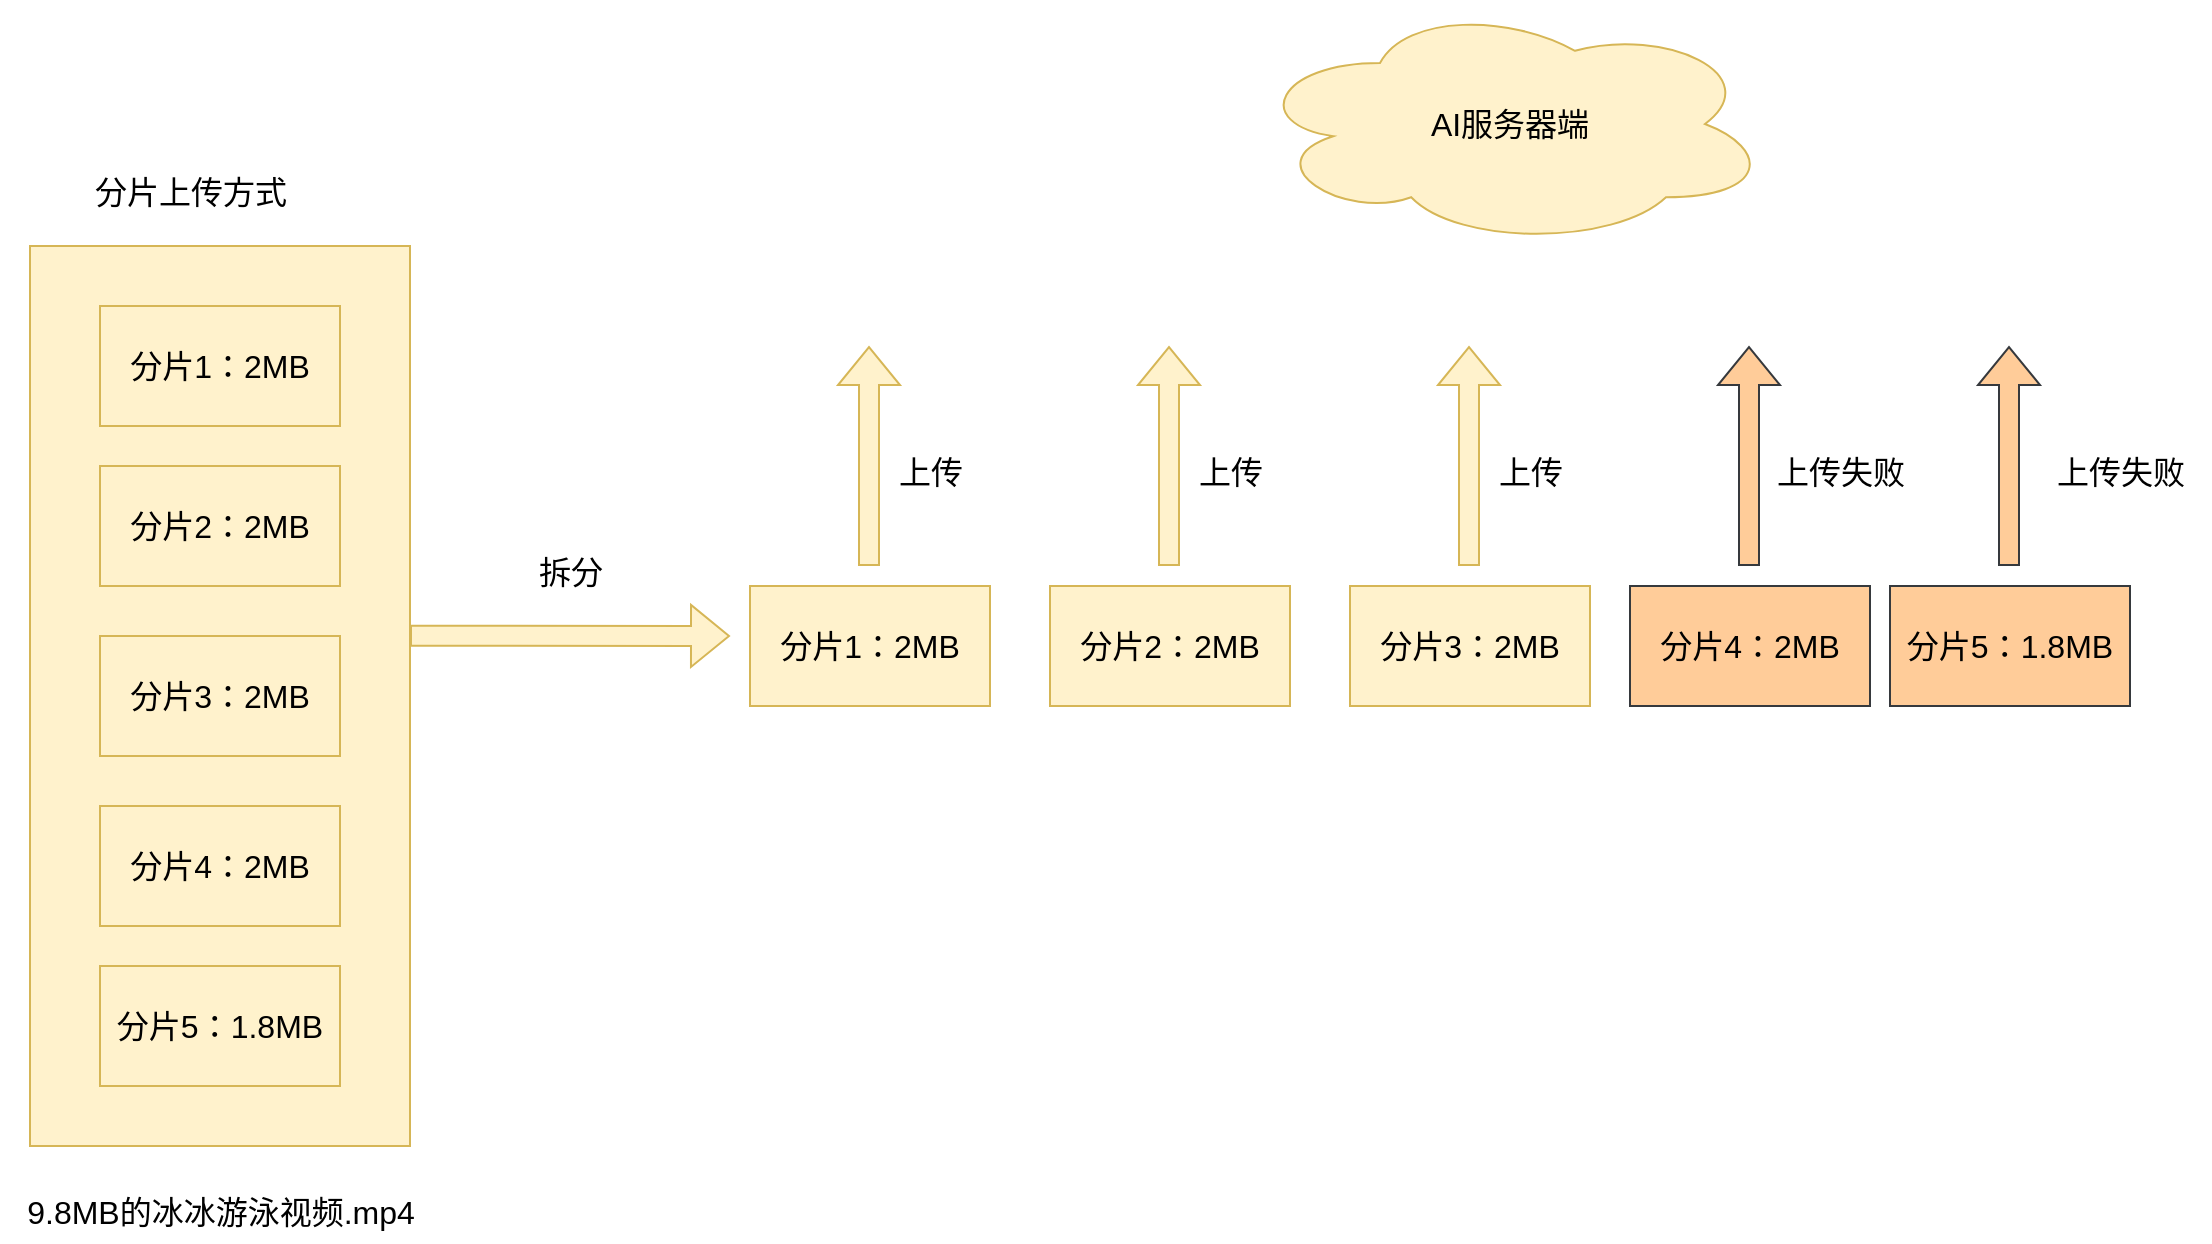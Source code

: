 <mxfile version="27.1.1">
  <diagram name="第 1 页" id="rTi6Jvwf99bpOazWq1sL">
    <mxGraphModel dx="1213" dy="730" grid="1" gridSize="10" guides="1" tooltips="1" connect="1" arrows="1" fold="1" page="1" pageScale="1" pageWidth="827" pageHeight="1169" math="0" shadow="0">
      <root>
        <mxCell id="0" />
        <mxCell id="1" parent="0" />
        <mxCell id="W5FJGtrkY94dtYmnwaKN-1" value="" style="whiteSpace=wrap;html=1;fillColor=#fff2cc;strokeColor=#d6b656;fontSize=16;" vertex="1" parent="1">
          <mxGeometry x="130" y="240" width="190" height="450" as="geometry" />
        </mxCell>
        <mxCell id="W5FJGtrkY94dtYmnwaKN-2" value="&lt;font style=&quot;vertical-align: inherit;&quot; class=&quot;notranslate fyzs-translate-target fyzs-translate-target-wrapper&quot;&gt;&lt;font style=&quot;vertical-align: inherit;&quot; class=&quot;notranslate fyzs-translate-target fyzs-translate-target-box&quot;&gt;&lt;font style=&quot;vertical-align: inherit;&quot; title=&quot;Text&quot; class=&quot;notranslate fyzs-translate-target fyzs-translate-target-text&quot;&gt;分片上传方式&lt;/font&gt;&lt;/font&gt;&lt;/font&gt;" style="text;html=1;align=center;verticalAlign=middle;resizable=0;points=[];autosize=1;strokeColor=none;fillColor=none;fontSize=16;" vertex="1" parent="1">
          <mxGeometry x="150" y="198" width="120" height="30" as="geometry" />
        </mxCell>
        <mxCell id="W5FJGtrkY94dtYmnwaKN-3" value="&lt;font style=&quot;vertical-align: inherit;&quot; class=&quot;notranslate fyzs-translate-target fyzs-translate-target-wrapper&quot;&gt;&lt;font style=&quot;vertical-align: inherit;&quot; class=&quot;notranslate fyzs-translate-target fyzs-translate-target-box&quot;&gt;&lt;font style=&quot;vertical-align: inherit;&quot; title=&quot;Text&quot; class=&quot;notranslate fyzs-translate-target fyzs-translate-target-text&quot;&gt;9.8MB的冰冰游泳视频.mp4&lt;/font&gt;&lt;/font&gt;&lt;/font&gt;" style="text;html=1;align=center;verticalAlign=middle;resizable=0;points=[];autosize=1;strokeColor=none;fillColor=none;fontSize=16;" vertex="1" parent="1">
          <mxGeometry x="115" y="708" width="220" height="30" as="geometry" />
        </mxCell>
        <mxCell id="W5FJGtrkY94dtYmnwaKN-4" value="&lt;font style=&quot;vertical-align: inherit;&quot; class=&quot;notranslate fyzs-translate-target fyzs-translate-target-wrapper&quot;&gt;&lt;font style=&quot;vertical-align: inherit;&quot; class=&quot;notranslate fyzs-translate-target fyzs-translate-target-box&quot;&gt;&lt;font style=&quot;vertical-align: inherit;&quot; title=&quot;f&quot; class=&quot;notranslate fyzs-translate-target fyzs-translate-target-text&quot;&gt;分片1：2MB&lt;/font&gt;&lt;/font&gt;&lt;/font&gt;" style="rounded=0;whiteSpace=wrap;html=1;fillColor=#fff2cc;strokeColor=#d6b656;fontSize=16;" vertex="1" parent="1">
          <mxGeometry x="165" y="270" width="120" height="60" as="geometry" />
        </mxCell>
        <mxCell id="W5FJGtrkY94dtYmnwaKN-5" value="&lt;font style=&quot;vertical-align: inherit;&quot; class=&quot;notranslate fyzs-translate-target fyzs-translate-target-wrapper&quot;&gt;&lt;font style=&quot;vertical-align: inherit;&quot; class=&quot;notranslate fyzs-translate-target fyzs-translate-target-box&quot;&gt;&lt;font style=&quot;vertical-align: inherit;&quot; title=&quot;分片1：2MB&quot; class=&quot;notranslate fyzs-translate-target fyzs-translate-target-text&quot;&gt;分片2：2MB&lt;/font&gt;&lt;/font&gt;&lt;/font&gt;" style="rounded=0;whiteSpace=wrap;html=1;fillColor=#fff2cc;strokeColor=#d6b656;fontSize=16;" vertex="1" parent="1">
          <mxGeometry x="165" y="350" width="120" height="60" as="geometry" />
        </mxCell>
        <mxCell id="W5FJGtrkY94dtYmnwaKN-6" value="&lt;font style=&quot;vertical-align: inherit;&quot; class=&quot;notranslate fyzs-translate-target fyzs-translate-target-wrapper&quot;&gt;&lt;font style=&quot;vertical-align: inherit;&quot; class=&quot;notranslate fyzs-translate-target fyzs-translate-target-box&quot;&gt;&lt;font style=&quot;vertical-align: inherit;&quot; title=&quot;分片1：2MB&quot; class=&quot;notranslate fyzs-translate-target fyzs-translate-target-text&quot;&gt;分片3：2MB&lt;/font&gt;&lt;/font&gt;&lt;/font&gt;" style="rounded=0;whiteSpace=wrap;html=1;fillColor=#fff2cc;strokeColor=#d6b656;fontSize=16;" vertex="1" parent="1">
          <mxGeometry x="165" y="435" width="120" height="60" as="geometry" />
        </mxCell>
        <mxCell id="W5FJGtrkY94dtYmnwaKN-7" value="&lt;div&gt;&lt;font style=&quot;vertical-align: inherit;&quot; class=&quot;notranslate fyzs-translate-target fyzs-translate-target-wrapper&quot;&gt;&lt;font style=&quot;vertical-align: inherit;&quot; class=&quot;notranslate fyzs-translate-target fyzs-translate-target-box&quot;&gt;&lt;font style=&quot;vertical-align: inherit;&quot; title=&quot;f&quot; class=&quot;notranslate fyzs-translate-target fyzs-translate-target-text&quot;&gt;分片4：2MB&lt;/font&gt;&lt;/font&gt;&lt;/font&gt;&lt;/div&gt;" style="rounded=0;whiteSpace=wrap;html=1;fillColor=#fff2cc;strokeColor=#d6b656;fontSize=16;" vertex="1" parent="1">
          <mxGeometry x="165" y="520" width="120" height="60" as="geometry" />
        </mxCell>
        <mxCell id="W5FJGtrkY94dtYmnwaKN-8" value="&lt;font style=&quot;vertical-align: inherit;&quot; class=&quot;notranslate fyzs-translate-target fyzs-translate-target-wrapper&quot;&gt;&lt;font style=&quot;vertical-align: inherit;&quot; class=&quot;notranslate fyzs-translate-target fyzs-translate-target-box&quot;&gt;&lt;font style=&quot;vertical-align: inherit;&quot; title=&quot;分片1：2MB&quot; class=&quot;notranslate fyzs-translate-target fyzs-translate-target-text&quot;&gt;分片5：1.8MB&lt;/font&gt;&lt;/font&gt;&lt;/font&gt;" style="rounded=0;whiteSpace=wrap;html=1;fillColor=#fff2cc;strokeColor=#d6b656;fontSize=16;" vertex="1" parent="1">
          <mxGeometry x="165" y="600" width="120" height="60" as="geometry" />
        </mxCell>
        <mxCell id="W5FJGtrkY94dtYmnwaKN-9" value="" style="shape=flexArrow;endArrow=classic;html=1;rounded=0;exitX=1;exitY=0.433;exitDx=0;exitDy=0;exitPerimeter=0;fillColor=#fff2cc;strokeColor=#d6b656;fontSize=16;" edge="1" parent="1" source="W5FJGtrkY94dtYmnwaKN-1">
          <mxGeometry width="50" height="50" relative="1" as="geometry">
            <mxPoint x="350" y="445" as="sourcePoint" />
            <mxPoint x="480" y="435" as="targetPoint" />
          </mxGeometry>
        </mxCell>
        <mxCell id="W5FJGtrkY94dtYmnwaKN-10" value="&lt;font style=&quot;vertical-align: inherit;&quot; class=&quot;notranslate fyzs-translate-target fyzs-translate-target-wrapper&quot;&gt;&lt;font style=&quot;vertical-align: inherit;&quot; class=&quot;notranslate fyzs-translate-target fyzs-translate-target-box&quot;&gt;&lt;font style=&quot;vertical-align: inherit;&quot; title=&quot;f&quot; class=&quot;notranslate fyzs-translate-target fyzs-translate-target-text&quot;&gt;分片1：2MB&lt;/font&gt;&lt;/font&gt;&lt;/font&gt;" style="rounded=0;whiteSpace=wrap;html=1;fillColor=#fff2cc;strokeColor=#d6b656;fontSize=16;" vertex="1" parent="1">
          <mxGeometry x="490" y="410" width="120" height="60" as="geometry" />
        </mxCell>
        <mxCell id="W5FJGtrkY94dtYmnwaKN-11" value="" style="shape=flexArrow;endArrow=classic;html=1;rounded=0;fillColor=#fff2cc;strokeColor=#d6b656;fontSize=16;" edge="1" parent="1">
          <mxGeometry width="50" height="50" relative="1" as="geometry">
            <mxPoint x="549.5" y="400" as="sourcePoint" />
            <mxPoint x="549.5" y="290" as="targetPoint" />
          </mxGeometry>
        </mxCell>
        <mxCell id="W5FJGtrkY94dtYmnwaKN-12" value="&lt;font style=&quot;vertical-align: inherit;&quot; class=&quot;notranslate fyzs-translate-target fyzs-translate-target-wrapper&quot;&gt;&lt;font style=&quot;vertical-align: inherit;&quot; class=&quot;notranslate fyzs-translate-target fyzs-translate-target-box&quot;&gt;&lt;font style=&quot;vertical-align: inherit;&quot; title=&quot;Text&quot; class=&quot;notranslate fyzs-translate-target fyzs-translate-target-text&quot;&gt;上传&lt;/font&gt;&lt;/font&gt;&lt;/font&gt;" style="text;html=1;align=center;verticalAlign=middle;resizable=0;points=[];autosize=1;strokeColor=none;fillColor=none;fontSize=16;" vertex="1" parent="1">
          <mxGeometry x="550" y="338" width="60" height="30" as="geometry" />
        </mxCell>
        <mxCell id="W5FJGtrkY94dtYmnwaKN-13" value="&lt;font style=&quot;vertical-align: inherit;&quot; class=&quot;notranslate fyzs-translate-target fyzs-translate-target-wrapper&quot;&gt;&lt;font style=&quot;vertical-align: inherit;&quot; class=&quot;notranslate fyzs-translate-target fyzs-translate-target-box&quot;&gt;&lt;font style=&quot;vertical-align: inherit;&quot; title=&quot;A&quot; class=&quot;notranslate fyzs-translate-target fyzs-translate-target-text&quot;&gt;AI服务器端&lt;/font&gt;&lt;/font&gt;&lt;/font&gt;" style="ellipse;shape=cloud;whiteSpace=wrap;html=1;fillColor=#fff2cc;strokeColor=#d6b656;fontSize=16;" vertex="1" parent="1">
          <mxGeometry x="740" y="118" width="260" height="122" as="geometry" />
        </mxCell>
        <mxCell id="W5FJGtrkY94dtYmnwaKN-14" value="&lt;font style=&quot;vertical-align: inherit;&quot; class=&quot;notranslate fyzs-translate-target fyzs-translate-target-wrapper&quot;&gt;&lt;font style=&quot;vertical-align: inherit;&quot; class=&quot;notranslate fyzs-translate-target fyzs-translate-target-box&quot;&gt;&lt;font style=&quot;vertical-align: inherit;&quot; title=&quot;f&quot; class=&quot;notranslate fyzs-translate-target fyzs-translate-target-text&quot;&gt;分片2：2MB&lt;/font&gt;&lt;/font&gt;&lt;/font&gt;" style="rounded=0;whiteSpace=wrap;html=1;fillColor=#fff2cc;strokeColor=#d6b656;fontSize=16;" vertex="1" parent="1">
          <mxGeometry x="640" y="410" width="120" height="60" as="geometry" />
        </mxCell>
        <mxCell id="W5FJGtrkY94dtYmnwaKN-15" value="" style="shape=flexArrow;endArrow=classic;html=1;rounded=0;fillColor=#fff2cc;strokeColor=#d6b656;fontSize=16;" edge="1" parent="1">
          <mxGeometry width="50" height="50" relative="1" as="geometry">
            <mxPoint x="699.5" y="400" as="sourcePoint" />
            <mxPoint x="699.5" y="290" as="targetPoint" />
          </mxGeometry>
        </mxCell>
        <mxCell id="W5FJGtrkY94dtYmnwaKN-16" value="&lt;font style=&quot;vertical-align: inherit;&quot; class=&quot;notranslate fyzs-translate-target fyzs-translate-target-wrapper&quot;&gt;&lt;font style=&quot;vertical-align: inherit;&quot; class=&quot;notranslate fyzs-translate-target fyzs-translate-target-box&quot;&gt;&lt;font style=&quot;vertical-align: inherit;&quot; title=&quot;Text&quot; class=&quot;notranslate fyzs-translate-target fyzs-translate-target-text&quot;&gt;上传&lt;/font&gt;&lt;/font&gt;&lt;/font&gt;" style="text;html=1;align=center;verticalAlign=middle;resizable=0;points=[];autosize=1;strokeColor=none;fillColor=none;fontSize=16;" vertex="1" parent="1">
          <mxGeometry x="700" y="338" width="60" height="30" as="geometry" />
        </mxCell>
        <mxCell id="W5FJGtrkY94dtYmnwaKN-17" value="&lt;font style=&quot;vertical-align: inherit;&quot; class=&quot;notranslate fyzs-translate-target fyzs-translate-target-wrapper&quot;&gt;&lt;font style=&quot;vertical-align: inherit;&quot; class=&quot;notranslate fyzs-translate-target fyzs-translate-target-box&quot;&gt;&lt;font style=&quot;vertical-align: inherit;&quot; title=&quot;f&quot; class=&quot;notranslate fyzs-translate-target fyzs-translate-target-text&quot;&gt;分片3：2MB&lt;/font&gt;&lt;/font&gt;&lt;/font&gt;" style="rounded=0;whiteSpace=wrap;html=1;fillColor=#fff2cc;strokeColor=#d6b656;fontSize=16;" vertex="1" parent="1">
          <mxGeometry x="790" y="410" width="120" height="60" as="geometry" />
        </mxCell>
        <mxCell id="W5FJGtrkY94dtYmnwaKN-18" value="" style="shape=flexArrow;endArrow=classic;html=1;rounded=0;fillColor=#fff2cc;strokeColor=#d6b656;fontSize=16;" edge="1" parent="1">
          <mxGeometry width="50" height="50" relative="1" as="geometry">
            <mxPoint x="849.5" y="400" as="sourcePoint" />
            <mxPoint x="849.5" y="290" as="targetPoint" />
          </mxGeometry>
        </mxCell>
        <mxCell id="W5FJGtrkY94dtYmnwaKN-19" value="&lt;font style=&quot;vertical-align: inherit;&quot; class=&quot;notranslate fyzs-translate-target fyzs-translate-target-wrapper&quot;&gt;&lt;font style=&quot;vertical-align: inherit;&quot; class=&quot;notranslate fyzs-translate-target fyzs-translate-target-box&quot;&gt;&lt;font style=&quot;vertical-align: inherit;&quot; title=&quot;Text&quot; class=&quot;notranslate fyzs-translate-target fyzs-translate-target-text&quot;&gt;上传&lt;/font&gt;&lt;/font&gt;&lt;/font&gt;" style="text;html=1;align=center;verticalAlign=middle;resizable=0;points=[];autosize=1;strokeColor=none;fillColor=none;fontSize=16;" vertex="1" parent="1">
          <mxGeometry x="850" y="338" width="60" height="30" as="geometry" />
        </mxCell>
        <mxCell id="W5FJGtrkY94dtYmnwaKN-20" value="&lt;font style=&quot;vertical-align: inherit;&quot; class=&quot;notranslate fyzs-translate-target fyzs-translate-target-wrapper&quot;&gt;&lt;font style=&quot;vertical-align: inherit;&quot; class=&quot;notranslate fyzs-translate-target fyzs-translate-target-box&quot;&gt;&lt;font style=&quot;vertical-align: inherit;&quot; title=&quot;f&quot; class=&quot;notranslate fyzs-translate-target fyzs-translate-target-text&quot;&gt;分片4：2MB&lt;/font&gt;&lt;/font&gt;&lt;/font&gt;" style="rounded=0;whiteSpace=wrap;html=1;fillColor=#ffcc99;strokeColor=#36393d;fontSize=16;" vertex="1" parent="1">
          <mxGeometry x="930" y="410" width="120" height="60" as="geometry" />
        </mxCell>
        <mxCell id="W5FJGtrkY94dtYmnwaKN-21" value="" style="shape=flexArrow;endArrow=classic;html=1;rounded=0;fillColor=#ffcc99;strokeColor=#36393d;fontSize=16;" edge="1" parent="1">
          <mxGeometry width="50" height="50" relative="1" as="geometry">
            <mxPoint x="989.5" y="400" as="sourcePoint" />
            <mxPoint x="989.5" y="290" as="targetPoint" />
          </mxGeometry>
        </mxCell>
        <mxCell id="W5FJGtrkY94dtYmnwaKN-22" value="&lt;font style=&quot;vertical-align: inherit;&quot; class=&quot;notranslate fyzs-translate-target fyzs-translate-target-wrapper&quot;&gt;&lt;font style=&quot;vertical-align: inherit;&quot; class=&quot;notranslate fyzs-translate-target fyzs-translate-target-box&quot;&gt;&lt;font style=&quot;vertical-align: inherit;&quot; title=&quot;Text&quot; class=&quot;notranslate fyzs-translate-target fyzs-translate-target-text&quot;&gt;上传失败&lt;/font&gt;&lt;/font&gt;&lt;/font&gt;" style="text;html=1;align=center;verticalAlign=middle;resizable=0;points=[];autosize=1;strokeColor=none;fillColor=none;fontSize=16;" vertex="1" parent="1">
          <mxGeometry x="990" y="338" width="90" height="30" as="geometry" />
        </mxCell>
        <mxCell id="W5FJGtrkY94dtYmnwaKN-23" value="&lt;font style=&quot;vertical-align: inherit;&quot; class=&quot;notranslate fyzs-translate-target fyzs-translate-target-wrapper&quot;&gt;&lt;font style=&quot;vertical-align: inherit;&quot; class=&quot;notranslate fyzs-translate-target fyzs-translate-target-box&quot;&gt;&lt;font style=&quot;vertical-align: inherit;&quot; title=&quot;f&quot; class=&quot;notranslate fyzs-translate-target fyzs-translate-target-text&quot;&gt;分片5：1.8MB&lt;/font&gt;&lt;/font&gt;&lt;/font&gt;" style="rounded=0;whiteSpace=wrap;html=1;fillColor=#ffcc99;strokeColor=#36393d;fontSize=16;" vertex="1" parent="1">
          <mxGeometry x="1060" y="410" width="120" height="60" as="geometry" />
        </mxCell>
        <mxCell id="W5FJGtrkY94dtYmnwaKN-24" value="" style="shape=flexArrow;endArrow=classic;html=1;rounded=0;fillColor=#ffcc99;strokeColor=#36393d;fontSize=16;" edge="1" parent="1">
          <mxGeometry width="50" height="50" relative="1" as="geometry">
            <mxPoint x="1119.5" y="400" as="sourcePoint" />
            <mxPoint x="1119.5" y="290" as="targetPoint" />
          </mxGeometry>
        </mxCell>
        <mxCell id="W5FJGtrkY94dtYmnwaKN-25" value="&lt;font style=&quot;vertical-align: inherit;&quot; class=&quot;notranslate fyzs-translate-target fyzs-translate-target-wrapper&quot;&gt;&lt;font style=&quot;vertical-align: inherit;&quot; class=&quot;notranslate fyzs-translate-target fyzs-translate-target-box&quot;&gt;&lt;font style=&quot;vertical-align: inherit;&quot; title=&quot;Text&quot; class=&quot;notranslate fyzs-translate-target fyzs-translate-target-text&quot;&gt;上传失败&lt;/font&gt;&lt;/font&gt;&lt;/font&gt;" style="text;html=1;align=center;verticalAlign=middle;resizable=0;points=[];autosize=1;strokeColor=none;fillColor=none;fontSize=16;" vertex="1" parent="1">
          <mxGeometry x="1130" y="338" width="90" height="30" as="geometry" />
        </mxCell>
        <mxCell id="W5FJGtrkY94dtYmnwaKN-26" value="&lt;font style=&quot;vertical-align: inherit;&quot; class=&quot;notranslate fyzs-translate-target fyzs-translate-target-wrapper&quot;&gt;&lt;font style=&quot;vertical-align: inherit;&quot; class=&quot;notranslate fyzs-translate-target fyzs-translate-target-box&quot;&gt;&lt;font style=&quot;vertical-align: inherit;&quot; title=&quot;Text&quot; class=&quot;notranslate fyzs-translate-target fyzs-translate-target-text&quot;&gt;拆分&lt;/font&gt;&lt;/font&gt;&lt;/font&gt;" style="text;html=1;align=center;verticalAlign=middle;resizable=0;points=[];autosize=1;strokeColor=none;fillColor=none;fontSize=16;" vertex="1" parent="1">
          <mxGeometry x="370" y="388" width="60" height="30" as="geometry" />
        </mxCell>
      </root>
    </mxGraphModel>
  </diagram>
</mxfile>
